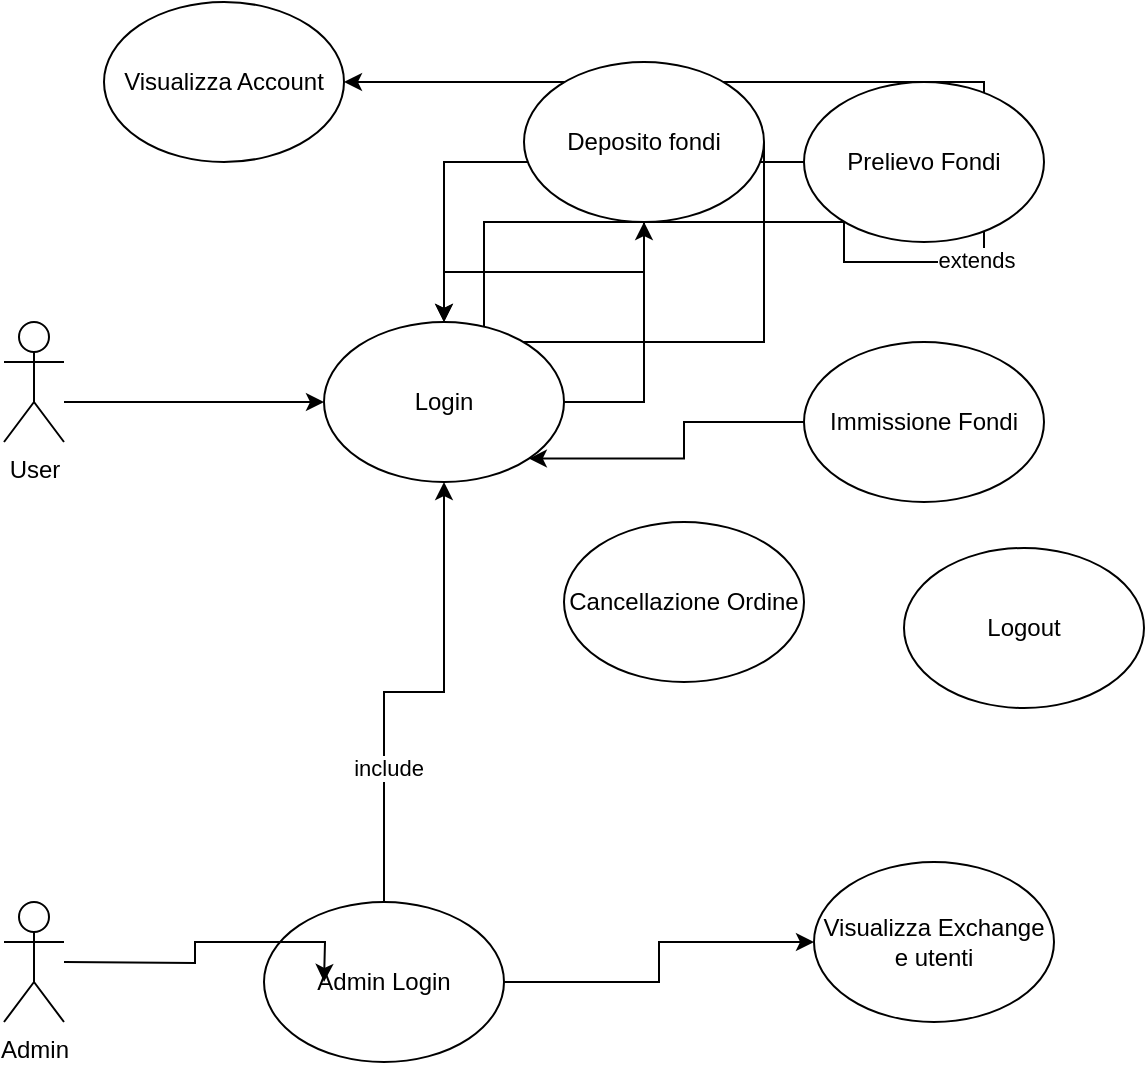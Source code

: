 <mxfile version="24.5.4" type="github">
  <diagram name="Page-1" id="e7e014a7-5840-1c2e-5031-d8a46d1fe8dd">
    <mxGraphModel dx="1119" dy="656" grid="1" gridSize="10" guides="1" tooltips="1" connect="1" arrows="1" fold="1" page="1" pageScale="1" pageWidth="1169" pageHeight="826" background="none" math="0" shadow="0">
      <root>
        <mxCell id="0" />
        <mxCell id="1" parent="0" />
        <mxCell id="I5ZRGwqgSK4CXEPLcoX2-49" style="edgeStyle=orthogonalEdgeStyle;rounded=0;orthogonalLoop=1;jettySize=auto;html=1;" edge="1" parent="1" source="I5ZRGwqgSK4CXEPLcoX2-42" target="I5ZRGwqgSK4CXEPLcoX2-46">
          <mxGeometry relative="1" as="geometry">
            <Array as="points">
              <mxPoint x="200" y="260" />
              <mxPoint x="200" y="260" />
            </Array>
          </mxGeometry>
        </mxCell>
        <mxCell id="I5ZRGwqgSK4CXEPLcoX2-42" value="User" style="shape=umlActor;verticalLabelPosition=bottom;verticalAlign=top;html=1;outlineConnect=0;" vertex="1" parent="1">
          <mxGeometry x="120" y="220" width="30" height="60" as="geometry" />
        </mxCell>
        <mxCell id="I5ZRGwqgSK4CXEPLcoX2-45" value="Admin" style="shape=umlActor;verticalLabelPosition=bottom;verticalAlign=top;html=1;outlineConnect=0;" vertex="1" parent="1">
          <mxGeometry x="120" y="510" width="30" height="60" as="geometry" />
        </mxCell>
        <mxCell id="I5ZRGwqgSK4CXEPLcoX2-54" style="edgeStyle=orthogonalEdgeStyle;rounded=0;orthogonalLoop=1;jettySize=auto;html=1;exitX=1;exitY=0.5;exitDx=0;exitDy=0;" edge="1" parent="1" source="I5ZRGwqgSK4CXEPLcoX2-60" target="I5ZRGwqgSK4CXEPLcoX2-51">
          <mxGeometry relative="1" as="geometry">
            <Array as="points">
              <mxPoint x="360" y="230" />
              <mxPoint x="360" y="170" />
              <mxPoint x="540" y="170" />
              <mxPoint x="540" y="190" />
              <mxPoint x="610" y="190" />
            </Array>
          </mxGeometry>
        </mxCell>
        <mxCell id="I5ZRGwqgSK4CXEPLcoX2-57" value="extends" style="edgeLabel;html=1;align=center;verticalAlign=middle;resizable=0;points=[];" vertex="1" connectable="0" parent="I5ZRGwqgSK4CXEPLcoX2-54">
          <mxGeometry x="0.154" y="1" relative="1" as="geometry">
            <mxPoint as="offset" />
          </mxGeometry>
        </mxCell>
        <mxCell id="I5ZRGwqgSK4CXEPLcoX2-46" value="Login" style="ellipse;whiteSpace=wrap;html=1;" vertex="1" parent="1">
          <mxGeometry x="280" y="220" width="120" height="80" as="geometry" />
        </mxCell>
        <mxCell id="I5ZRGwqgSK4CXEPLcoX2-48" style="edgeStyle=orthogonalEdgeStyle;rounded=0;orthogonalLoop=1;jettySize=auto;html=1;" edge="1" parent="1" source="I5ZRGwqgSK4CXEPLcoX2-47" target="I5ZRGwqgSK4CXEPLcoX2-46">
          <mxGeometry relative="1" as="geometry" />
        </mxCell>
        <mxCell id="I5ZRGwqgSK4CXEPLcoX2-56" value="include" style="edgeLabel;html=1;align=center;verticalAlign=middle;resizable=0;points=[];" vertex="1" connectable="0" parent="I5ZRGwqgSK4CXEPLcoX2-48">
          <mxGeometry x="-0.435" y="-2" relative="1" as="geometry">
            <mxPoint y="1" as="offset" />
          </mxGeometry>
        </mxCell>
        <mxCell id="I5ZRGwqgSK4CXEPLcoX2-53" style="edgeStyle=orthogonalEdgeStyle;rounded=0;orthogonalLoop=1;jettySize=auto;html=1;" edge="1" parent="1" source="I5ZRGwqgSK4CXEPLcoX2-47" target="I5ZRGwqgSK4CXEPLcoX2-52">
          <mxGeometry relative="1" as="geometry" />
        </mxCell>
        <mxCell id="I5ZRGwqgSK4CXEPLcoX2-47" value="Admin Login" style="ellipse;whiteSpace=wrap;html=1;" vertex="1" parent="1">
          <mxGeometry x="250" y="510" width="120" height="80" as="geometry" />
        </mxCell>
        <mxCell id="I5ZRGwqgSK4CXEPLcoX2-50" style="edgeStyle=orthogonalEdgeStyle;rounded=0;orthogonalLoop=1;jettySize=auto;html=1;" edge="1" parent="1">
          <mxGeometry relative="1" as="geometry">
            <mxPoint x="150" y="539.97" as="sourcePoint" />
            <mxPoint x="280" y="549.97" as="targetPoint" />
            <Array as="points" />
          </mxGeometry>
        </mxCell>
        <mxCell id="I5ZRGwqgSK4CXEPLcoX2-51" value="Visualizza Account" style="ellipse;whiteSpace=wrap;html=1;" vertex="1" parent="1">
          <mxGeometry x="170" y="60" width="120" height="80" as="geometry" />
        </mxCell>
        <mxCell id="I5ZRGwqgSK4CXEPLcoX2-52" value="Visualizza Exchange e utenti" style="ellipse;whiteSpace=wrap;html=1;" vertex="1" parent="1">
          <mxGeometry x="525" y="490" width="120" height="80" as="geometry" />
        </mxCell>
        <mxCell id="I5ZRGwqgSK4CXEPLcoX2-61" style="edgeStyle=orthogonalEdgeStyle;rounded=0;orthogonalLoop=1;jettySize=auto;html=1;" edge="1" parent="1" source="I5ZRGwqgSK4CXEPLcoX2-60" target="I5ZRGwqgSK4CXEPLcoX2-46">
          <mxGeometry relative="1" as="geometry" />
        </mxCell>
        <mxCell id="I5ZRGwqgSK4CXEPLcoX2-69" style="edgeStyle=orthogonalEdgeStyle;rounded=0;orthogonalLoop=1;jettySize=auto;html=1;" edge="1" parent="1" source="I5ZRGwqgSK4CXEPLcoX2-62" target="I5ZRGwqgSK4CXEPLcoX2-46">
          <mxGeometry relative="1" as="geometry" />
        </mxCell>
        <mxCell id="I5ZRGwqgSK4CXEPLcoX2-62" value="Prelievo Fondi" style="ellipse;whiteSpace=wrap;html=1;" vertex="1" parent="1">
          <mxGeometry x="520" y="100" width="120" height="80" as="geometry" />
        </mxCell>
        <mxCell id="I5ZRGwqgSK4CXEPLcoX2-68" style="edgeStyle=orthogonalEdgeStyle;rounded=0;orthogonalLoop=1;jettySize=auto;html=1;entryX=1;entryY=1;entryDx=0;entryDy=0;" edge="1" parent="1" source="I5ZRGwqgSK4CXEPLcoX2-65" target="I5ZRGwqgSK4CXEPLcoX2-46">
          <mxGeometry relative="1" as="geometry" />
        </mxCell>
        <mxCell id="I5ZRGwqgSK4CXEPLcoX2-65" value="Immissione Fondi" style="ellipse;whiteSpace=wrap;html=1;" vertex="1" parent="1">
          <mxGeometry x="520" y="230" width="120" height="80" as="geometry" />
        </mxCell>
        <mxCell id="I5ZRGwqgSK4CXEPLcoX2-66" value="" style="edgeStyle=orthogonalEdgeStyle;rounded=0;orthogonalLoop=1;jettySize=auto;html=1;exitX=1;exitY=0.5;exitDx=0;exitDy=0;" edge="1" parent="1" source="I5ZRGwqgSK4CXEPLcoX2-46" target="I5ZRGwqgSK4CXEPLcoX2-60">
          <mxGeometry relative="1" as="geometry">
            <mxPoint x="400" y="260" as="sourcePoint" />
            <mxPoint x="610" y="170" as="targetPoint" />
          </mxGeometry>
        </mxCell>
        <mxCell id="I5ZRGwqgSK4CXEPLcoX2-60" value="Deposito fondi" style="ellipse;whiteSpace=wrap;html=1;" vertex="1" parent="1">
          <mxGeometry x="380" y="90" width="120" height="80" as="geometry" />
        </mxCell>
        <mxCell id="I5ZRGwqgSK4CXEPLcoX2-70" value="Cancellazione Ordine" style="ellipse;whiteSpace=wrap;html=1;" vertex="1" parent="1">
          <mxGeometry x="400" y="320" width="120" height="80" as="geometry" />
        </mxCell>
        <mxCell id="I5ZRGwqgSK4CXEPLcoX2-71" value="Logout" style="ellipse;whiteSpace=wrap;html=1;" vertex="1" parent="1">
          <mxGeometry x="570" y="333" width="120" height="80" as="geometry" />
        </mxCell>
      </root>
    </mxGraphModel>
  </diagram>
</mxfile>

